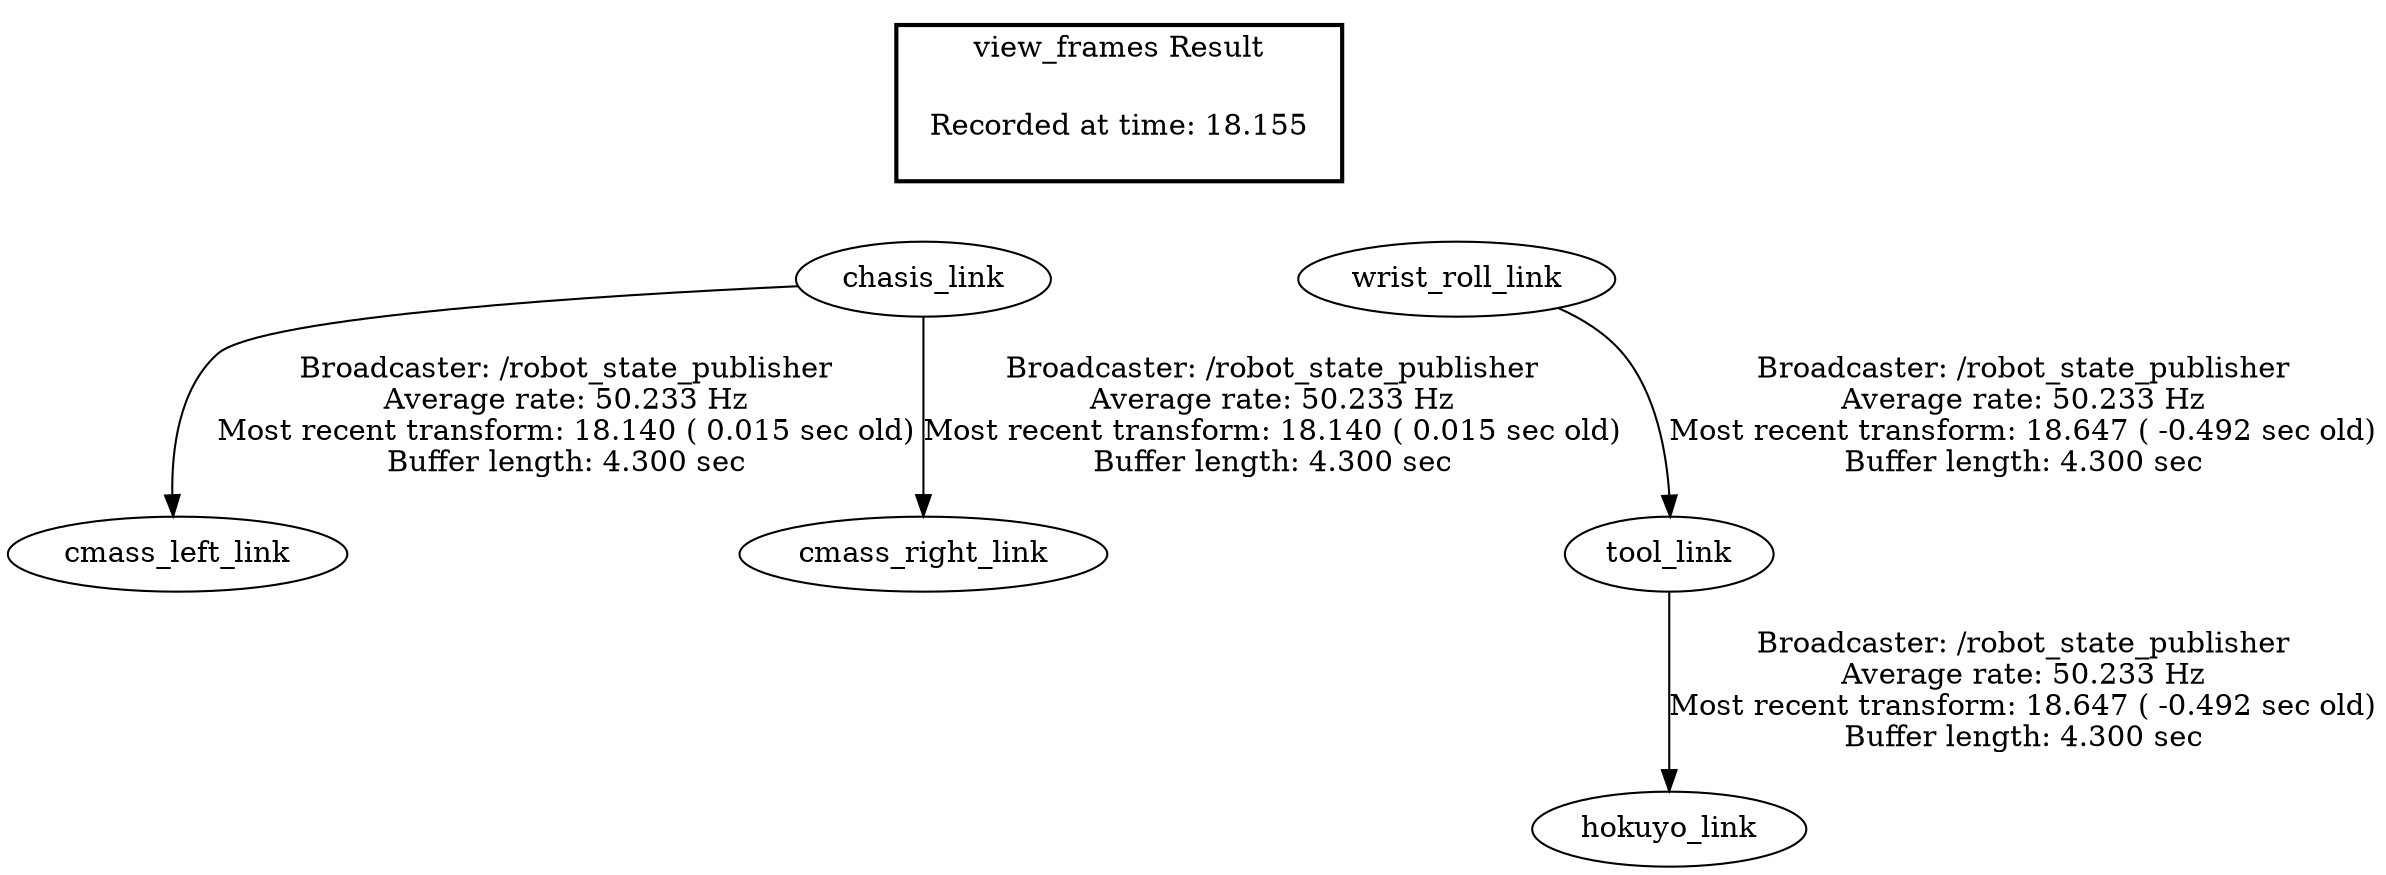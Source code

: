 digraph G {
"chasis_link" -> "cmass_left_link"[label="Broadcaster: /robot_state_publisher\nAverage rate: 50.233 Hz\nMost recent transform: 18.140 ( 0.015 sec old)\nBuffer length: 4.300 sec\n"];
"chasis_link" -> "cmass_right_link"[label="Broadcaster: /robot_state_publisher\nAverage rate: 50.233 Hz\nMost recent transform: 18.140 ( 0.015 sec old)\nBuffer length: 4.300 sec\n"];
"tool_link" -> "hokuyo_link"[label="Broadcaster: /robot_state_publisher\nAverage rate: 50.233 Hz\nMost recent transform: 18.647 ( -0.492 sec old)\nBuffer length: 4.300 sec\n"];
"wrist_roll_link" -> "tool_link"[label="Broadcaster: /robot_state_publisher\nAverage rate: 50.233 Hz\nMost recent transform: 18.647 ( -0.492 sec old)\nBuffer length: 4.300 sec\n"];
edge [style=invis];
 subgraph cluster_legend { style=bold; color=black; label ="view_frames Result";
"Recorded at time: 18.155"[ shape=plaintext ] ;
 }->"chasis_link";
edge [style=invis];
 subgraph cluster_legend { style=bold; color=black; label ="view_frames Result";
"Recorded at time: 18.155"[ shape=plaintext ] ;
 }->"wrist_roll_link";
}
